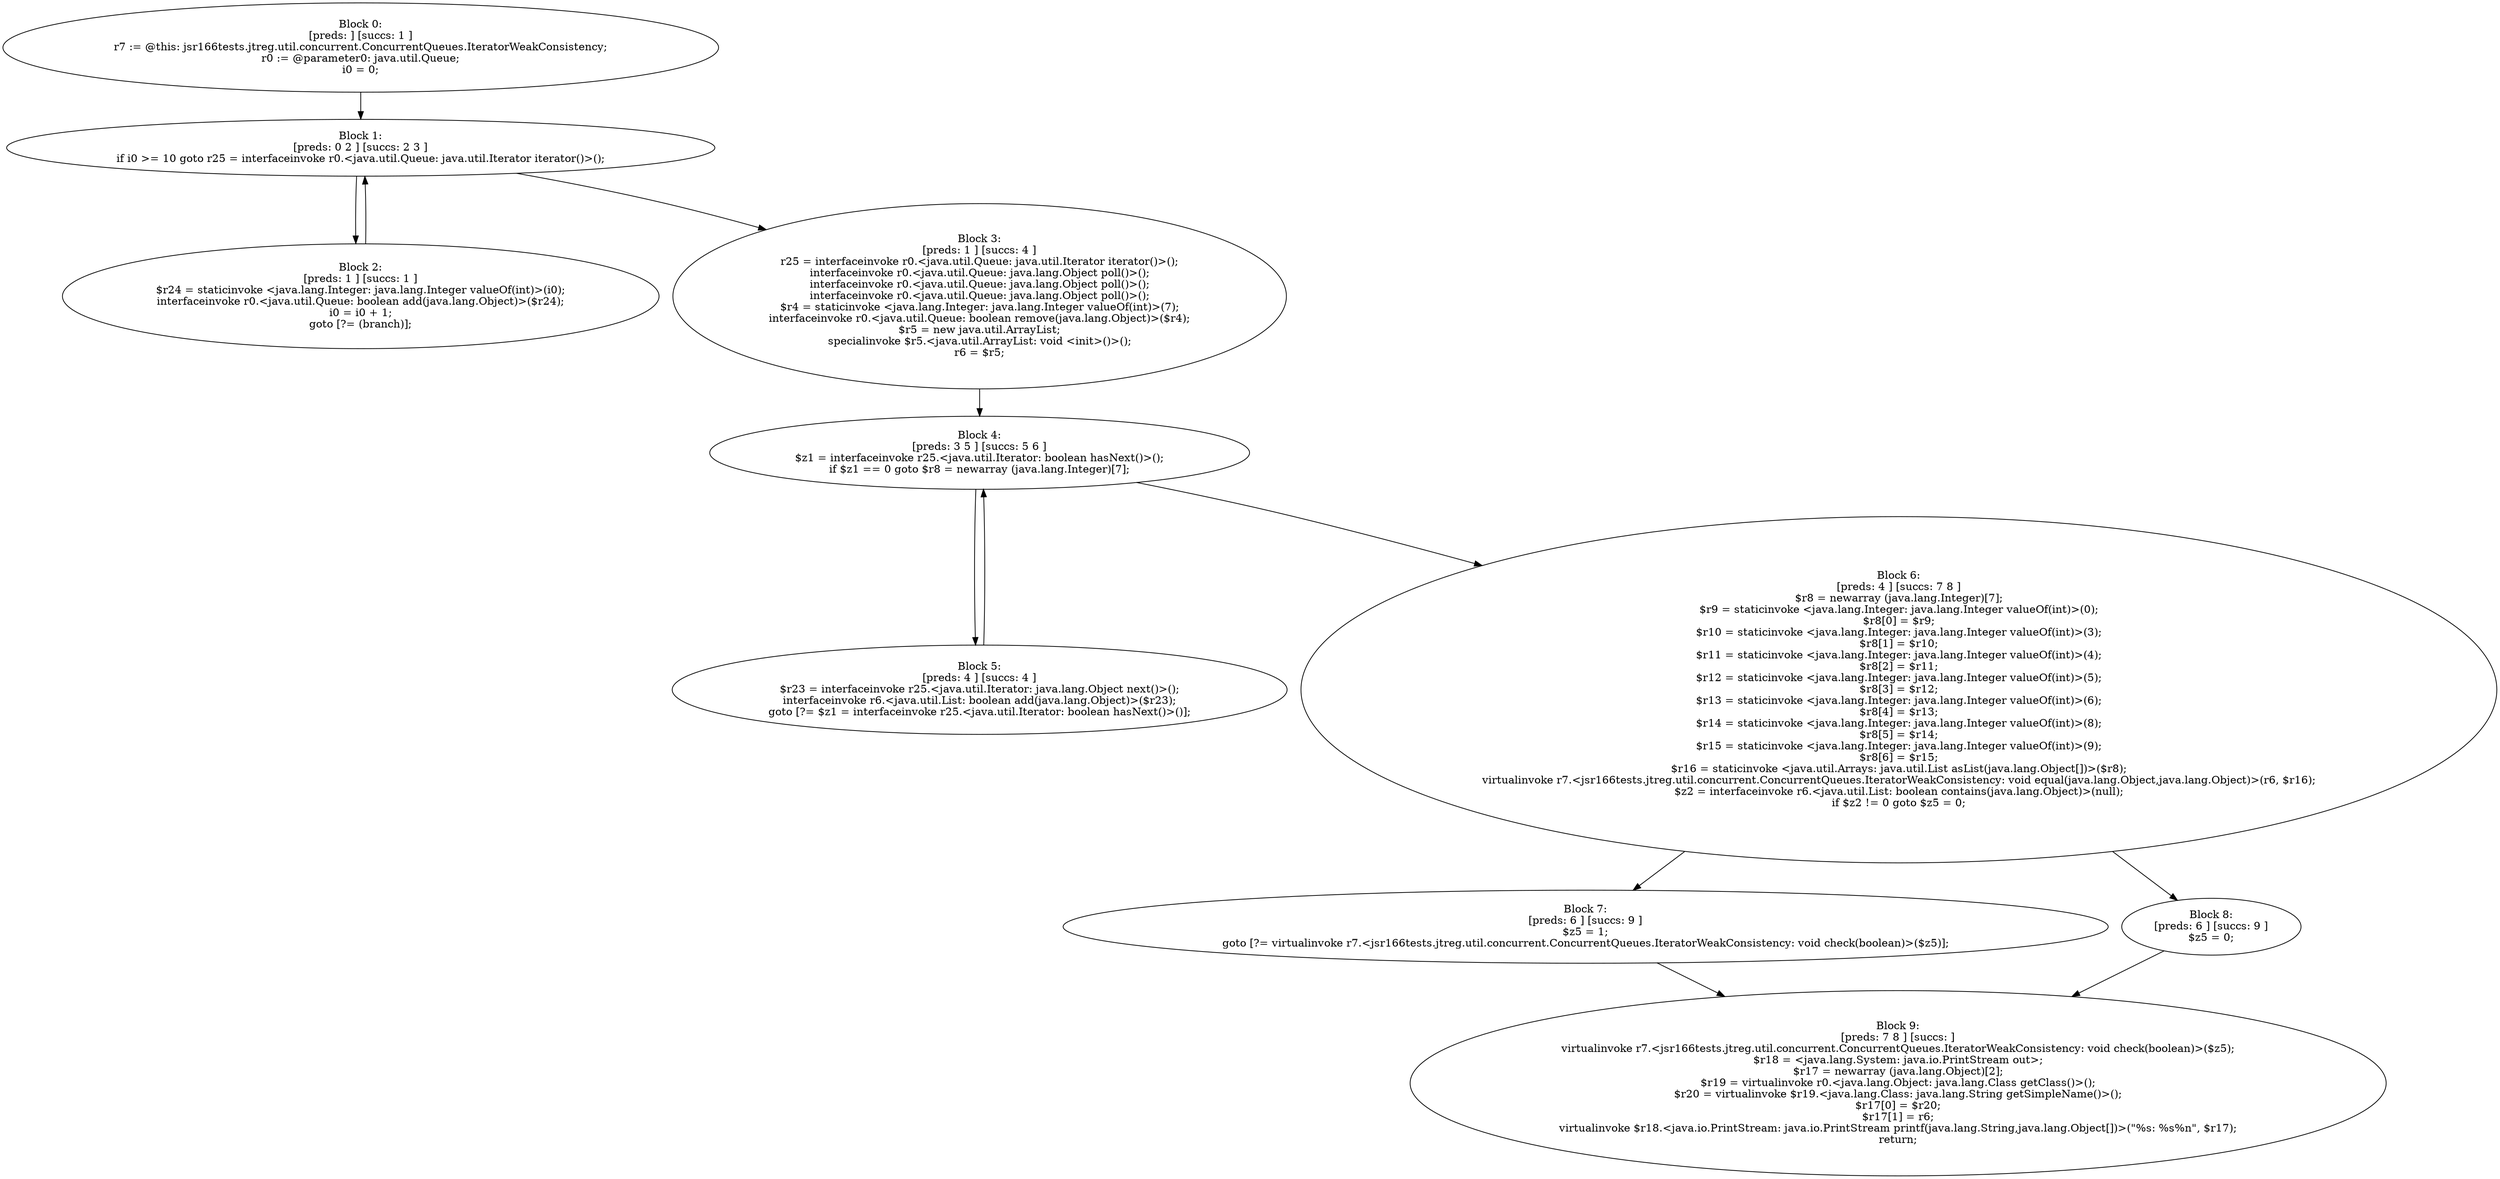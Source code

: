digraph "unitGraph" {
    "Block 0:
[preds: ] [succs: 1 ]
r7 := @this: jsr166tests.jtreg.util.concurrent.ConcurrentQueues.IteratorWeakConsistency;
r0 := @parameter0: java.util.Queue;
i0 = 0;
"
    "Block 1:
[preds: 0 2 ] [succs: 2 3 ]
if i0 >= 10 goto r25 = interfaceinvoke r0.<java.util.Queue: java.util.Iterator iterator()>();
"
    "Block 2:
[preds: 1 ] [succs: 1 ]
$r24 = staticinvoke <java.lang.Integer: java.lang.Integer valueOf(int)>(i0);
interfaceinvoke r0.<java.util.Queue: boolean add(java.lang.Object)>($r24);
i0 = i0 + 1;
goto [?= (branch)];
"
    "Block 3:
[preds: 1 ] [succs: 4 ]
r25 = interfaceinvoke r0.<java.util.Queue: java.util.Iterator iterator()>();
interfaceinvoke r0.<java.util.Queue: java.lang.Object poll()>();
interfaceinvoke r0.<java.util.Queue: java.lang.Object poll()>();
interfaceinvoke r0.<java.util.Queue: java.lang.Object poll()>();
$r4 = staticinvoke <java.lang.Integer: java.lang.Integer valueOf(int)>(7);
interfaceinvoke r0.<java.util.Queue: boolean remove(java.lang.Object)>($r4);
$r5 = new java.util.ArrayList;
specialinvoke $r5.<java.util.ArrayList: void <init>()>();
r6 = $r5;
"
    "Block 4:
[preds: 3 5 ] [succs: 5 6 ]
$z1 = interfaceinvoke r25.<java.util.Iterator: boolean hasNext()>();
if $z1 == 0 goto $r8 = newarray (java.lang.Integer)[7];
"
    "Block 5:
[preds: 4 ] [succs: 4 ]
$r23 = interfaceinvoke r25.<java.util.Iterator: java.lang.Object next()>();
interfaceinvoke r6.<java.util.List: boolean add(java.lang.Object)>($r23);
goto [?= $z1 = interfaceinvoke r25.<java.util.Iterator: boolean hasNext()>()];
"
    "Block 6:
[preds: 4 ] [succs: 7 8 ]
$r8 = newarray (java.lang.Integer)[7];
$r9 = staticinvoke <java.lang.Integer: java.lang.Integer valueOf(int)>(0);
$r8[0] = $r9;
$r10 = staticinvoke <java.lang.Integer: java.lang.Integer valueOf(int)>(3);
$r8[1] = $r10;
$r11 = staticinvoke <java.lang.Integer: java.lang.Integer valueOf(int)>(4);
$r8[2] = $r11;
$r12 = staticinvoke <java.lang.Integer: java.lang.Integer valueOf(int)>(5);
$r8[3] = $r12;
$r13 = staticinvoke <java.lang.Integer: java.lang.Integer valueOf(int)>(6);
$r8[4] = $r13;
$r14 = staticinvoke <java.lang.Integer: java.lang.Integer valueOf(int)>(8);
$r8[5] = $r14;
$r15 = staticinvoke <java.lang.Integer: java.lang.Integer valueOf(int)>(9);
$r8[6] = $r15;
$r16 = staticinvoke <java.util.Arrays: java.util.List asList(java.lang.Object[])>($r8);
virtualinvoke r7.<jsr166tests.jtreg.util.concurrent.ConcurrentQueues.IteratorWeakConsistency: void equal(java.lang.Object,java.lang.Object)>(r6, $r16);
$z2 = interfaceinvoke r6.<java.util.List: boolean contains(java.lang.Object)>(null);
if $z2 != 0 goto $z5 = 0;
"
    "Block 7:
[preds: 6 ] [succs: 9 ]
$z5 = 1;
goto [?= virtualinvoke r7.<jsr166tests.jtreg.util.concurrent.ConcurrentQueues.IteratorWeakConsistency: void check(boolean)>($z5)];
"
    "Block 8:
[preds: 6 ] [succs: 9 ]
$z5 = 0;
"
    "Block 9:
[preds: 7 8 ] [succs: ]
virtualinvoke r7.<jsr166tests.jtreg.util.concurrent.ConcurrentQueues.IteratorWeakConsistency: void check(boolean)>($z5);
$r18 = <java.lang.System: java.io.PrintStream out>;
$r17 = newarray (java.lang.Object)[2];
$r19 = virtualinvoke r0.<java.lang.Object: java.lang.Class getClass()>();
$r20 = virtualinvoke $r19.<java.lang.Class: java.lang.String getSimpleName()>();
$r17[0] = $r20;
$r17[1] = r6;
virtualinvoke $r18.<java.io.PrintStream: java.io.PrintStream printf(java.lang.String,java.lang.Object[])>(\"%s: %s%n\", $r17);
return;
"
    "Block 0:
[preds: ] [succs: 1 ]
r7 := @this: jsr166tests.jtreg.util.concurrent.ConcurrentQueues.IteratorWeakConsistency;
r0 := @parameter0: java.util.Queue;
i0 = 0;
"->"Block 1:
[preds: 0 2 ] [succs: 2 3 ]
if i0 >= 10 goto r25 = interfaceinvoke r0.<java.util.Queue: java.util.Iterator iterator()>();
";
    "Block 1:
[preds: 0 2 ] [succs: 2 3 ]
if i0 >= 10 goto r25 = interfaceinvoke r0.<java.util.Queue: java.util.Iterator iterator()>();
"->"Block 2:
[preds: 1 ] [succs: 1 ]
$r24 = staticinvoke <java.lang.Integer: java.lang.Integer valueOf(int)>(i0);
interfaceinvoke r0.<java.util.Queue: boolean add(java.lang.Object)>($r24);
i0 = i0 + 1;
goto [?= (branch)];
";
    "Block 1:
[preds: 0 2 ] [succs: 2 3 ]
if i0 >= 10 goto r25 = interfaceinvoke r0.<java.util.Queue: java.util.Iterator iterator()>();
"->"Block 3:
[preds: 1 ] [succs: 4 ]
r25 = interfaceinvoke r0.<java.util.Queue: java.util.Iterator iterator()>();
interfaceinvoke r0.<java.util.Queue: java.lang.Object poll()>();
interfaceinvoke r0.<java.util.Queue: java.lang.Object poll()>();
interfaceinvoke r0.<java.util.Queue: java.lang.Object poll()>();
$r4 = staticinvoke <java.lang.Integer: java.lang.Integer valueOf(int)>(7);
interfaceinvoke r0.<java.util.Queue: boolean remove(java.lang.Object)>($r4);
$r5 = new java.util.ArrayList;
specialinvoke $r5.<java.util.ArrayList: void <init>()>();
r6 = $r5;
";
    "Block 2:
[preds: 1 ] [succs: 1 ]
$r24 = staticinvoke <java.lang.Integer: java.lang.Integer valueOf(int)>(i0);
interfaceinvoke r0.<java.util.Queue: boolean add(java.lang.Object)>($r24);
i0 = i0 + 1;
goto [?= (branch)];
"->"Block 1:
[preds: 0 2 ] [succs: 2 3 ]
if i0 >= 10 goto r25 = interfaceinvoke r0.<java.util.Queue: java.util.Iterator iterator()>();
";
    "Block 3:
[preds: 1 ] [succs: 4 ]
r25 = interfaceinvoke r0.<java.util.Queue: java.util.Iterator iterator()>();
interfaceinvoke r0.<java.util.Queue: java.lang.Object poll()>();
interfaceinvoke r0.<java.util.Queue: java.lang.Object poll()>();
interfaceinvoke r0.<java.util.Queue: java.lang.Object poll()>();
$r4 = staticinvoke <java.lang.Integer: java.lang.Integer valueOf(int)>(7);
interfaceinvoke r0.<java.util.Queue: boolean remove(java.lang.Object)>($r4);
$r5 = new java.util.ArrayList;
specialinvoke $r5.<java.util.ArrayList: void <init>()>();
r6 = $r5;
"->"Block 4:
[preds: 3 5 ] [succs: 5 6 ]
$z1 = interfaceinvoke r25.<java.util.Iterator: boolean hasNext()>();
if $z1 == 0 goto $r8 = newarray (java.lang.Integer)[7];
";
    "Block 4:
[preds: 3 5 ] [succs: 5 6 ]
$z1 = interfaceinvoke r25.<java.util.Iterator: boolean hasNext()>();
if $z1 == 0 goto $r8 = newarray (java.lang.Integer)[7];
"->"Block 5:
[preds: 4 ] [succs: 4 ]
$r23 = interfaceinvoke r25.<java.util.Iterator: java.lang.Object next()>();
interfaceinvoke r6.<java.util.List: boolean add(java.lang.Object)>($r23);
goto [?= $z1 = interfaceinvoke r25.<java.util.Iterator: boolean hasNext()>()];
";
    "Block 4:
[preds: 3 5 ] [succs: 5 6 ]
$z1 = interfaceinvoke r25.<java.util.Iterator: boolean hasNext()>();
if $z1 == 0 goto $r8 = newarray (java.lang.Integer)[7];
"->"Block 6:
[preds: 4 ] [succs: 7 8 ]
$r8 = newarray (java.lang.Integer)[7];
$r9 = staticinvoke <java.lang.Integer: java.lang.Integer valueOf(int)>(0);
$r8[0] = $r9;
$r10 = staticinvoke <java.lang.Integer: java.lang.Integer valueOf(int)>(3);
$r8[1] = $r10;
$r11 = staticinvoke <java.lang.Integer: java.lang.Integer valueOf(int)>(4);
$r8[2] = $r11;
$r12 = staticinvoke <java.lang.Integer: java.lang.Integer valueOf(int)>(5);
$r8[3] = $r12;
$r13 = staticinvoke <java.lang.Integer: java.lang.Integer valueOf(int)>(6);
$r8[4] = $r13;
$r14 = staticinvoke <java.lang.Integer: java.lang.Integer valueOf(int)>(8);
$r8[5] = $r14;
$r15 = staticinvoke <java.lang.Integer: java.lang.Integer valueOf(int)>(9);
$r8[6] = $r15;
$r16 = staticinvoke <java.util.Arrays: java.util.List asList(java.lang.Object[])>($r8);
virtualinvoke r7.<jsr166tests.jtreg.util.concurrent.ConcurrentQueues.IteratorWeakConsistency: void equal(java.lang.Object,java.lang.Object)>(r6, $r16);
$z2 = interfaceinvoke r6.<java.util.List: boolean contains(java.lang.Object)>(null);
if $z2 != 0 goto $z5 = 0;
";
    "Block 5:
[preds: 4 ] [succs: 4 ]
$r23 = interfaceinvoke r25.<java.util.Iterator: java.lang.Object next()>();
interfaceinvoke r6.<java.util.List: boolean add(java.lang.Object)>($r23);
goto [?= $z1 = interfaceinvoke r25.<java.util.Iterator: boolean hasNext()>()];
"->"Block 4:
[preds: 3 5 ] [succs: 5 6 ]
$z1 = interfaceinvoke r25.<java.util.Iterator: boolean hasNext()>();
if $z1 == 0 goto $r8 = newarray (java.lang.Integer)[7];
";
    "Block 6:
[preds: 4 ] [succs: 7 8 ]
$r8 = newarray (java.lang.Integer)[7];
$r9 = staticinvoke <java.lang.Integer: java.lang.Integer valueOf(int)>(0);
$r8[0] = $r9;
$r10 = staticinvoke <java.lang.Integer: java.lang.Integer valueOf(int)>(3);
$r8[1] = $r10;
$r11 = staticinvoke <java.lang.Integer: java.lang.Integer valueOf(int)>(4);
$r8[2] = $r11;
$r12 = staticinvoke <java.lang.Integer: java.lang.Integer valueOf(int)>(5);
$r8[3] = $r12;
$r13 = staticinvoke <java.lang.Integer: java.lang.Integer valueOf(int)>(6);
$r8[4] = $r13;
$r14 = staticinvoke <java.lang.Integer: java.lang.Integer valueOf(int)>(8);
$r8[5] = $r14;
$r15 = staticinvoke <java.lang.Integer: java.lang.Integer valueOf(int)>(9);
$r8[6] = $r15;
$r16 = staticinvoke <java.util.Arrays: java.util.List asList(java.lang.Object[])>($r8);
virtualinvoke r7.<jsr166tests.jtreg.util.concurrent.ConcurrentQueues.IteratorWeakConsistency: void equal(java.lang.Object,java.lang.Object)>(r6, $r16);
$z2 = interfaceinvoke r6.<java.util.List: boolean contains(java.lang.Object)>(null);
if $z2 != 0 goto $z5 = 0;
"->"Block 7:
[preds: 6 ] [succs: 9 ]
$z5 = 1;
goto [?= virtualinvoke r7.<jsr166tests.jtreg.util.concurrent.ConcurrentQueues.IteratorWeakConsistency: void check(boolean)>($z5)];
";
    "Block 6:
[preds: 4 ] [succs: 7 8 ]
$r8 = newarray (java.lang.Integer)[7];
$r9 = staticinvoke <java.lang.Integer: java.lang.Integer valueOf(int)>(0);
$r8[0] = $r9;
$r10 = staticinvoke <java.lang.Integer: java.lang.Integer valueOf(int)>(3);
$r8[1] = $r10;
$r11 = staticinvoke <java.lang.Integer: java.lang.Integer valueOf(int)>(4);
$r8[2] = $r11;
$r12 = staticinvoke <java.lang.Integer: java.lang.Integer valueOf(int)>(5);
$r8[3] = $r12;
$r13 = staticinvoke <java.lang.Integer: java.lang.Integer valueOf(int)>(6);
$r8[4] = $r13;
$r14 = staticinvoke <java.lang.Integer: java.lang.Integer valueOf(int)>(8);
$r8[5] = $r14;
$r15 = staticinvoke <java.lang.Integer: java.lang.Integer valueOf(int)>(9);
$r8[6] = $r15;
$r16 = staticinvoke <java.util.Arrays: java.util.List asList(java.lang.Object[])>($r8);
virtualinvoke r7.<jsr166tests.jtreg.util.concurrent.ConcurrentQueues.IteratorWeakConsistency: void equal(java.lang.Object,java.lang.Object)>(r6, $r16);
$z2 = interfaceinvoke r6.<java.util.List: boolean contains(java.lang.Object)>(null);
if $z2 != 0 goto $z5 = 0;
"->"Block 8:
[preds: 6 ] [succs: 9 ]
$z5 = 0;
";
    "Block 7:
[preds: 6 ] [succs: 9 ]
$z5 = 1;
goto [?= virtualinvoke r7.<jsr166tests.jtreg.util.concurrent.ConcurrentQueues.IteratorWeakConsistency: void check(boolean)>($z5)];
"->"Block 9:
[preds: 7 8 ] [succs: ]
virtualinvoke r7.<jsr166tests.jtreg.util.concurrent.ConcurrentQueues.IteratorWeakConsistency: void check(boolean)>($z5);
$r18 = <java.lang.System: java.io.PrintStream out>;
$r17 = newarray (java.lang.Object)[2];
$r19 = virtualinvoke r0.<java.lang.Object: java.lang.Class getClass()>();
$r20 = virtualinvoke $r19.<java.lang.Class: java.lang.String getSimpleName()>();
$r17[0] = $r20;
$r17[1] = r6;
virtualinvoke $r18.<java.io.PrintStream: java.io.PrintStream printf(java.lang.String,java.lang.Object[])>(\"%s: %s%n\", $r17);
return;
";
    "Block 8:
[preds: 6 ] [succs: 9 ]
$z5 = 0;
"->"Block 9:
[preds: 7 8 ] [succs: ]
virtualinvoke r7.<jsr166tests.jtreg.util.concurrent.ConcurrentQueues.IteratorWeakConsistency: void check(boolean)>($z5);
$r18 = <java.lang.System: java.io.PrintStream out>;
$r17 = newarray (java.lang.Object)[2];
$r19 = virtualinvoke r0.<java.lang.Object: java.lang.Class getClass()>();
$r20 = virtualinvoke $r19.<java.lang.Class: java.lang.String getSimpleName()>();
$r17[0] = $r20;
$r17[1] = r6;
virtualinvoke $r18.<java.io.PrintStream: java.io.PrintStream printf(java.lang.String,java.lang.Object[])>(\"%s: %s%n\", $r17);
return;
";
}
